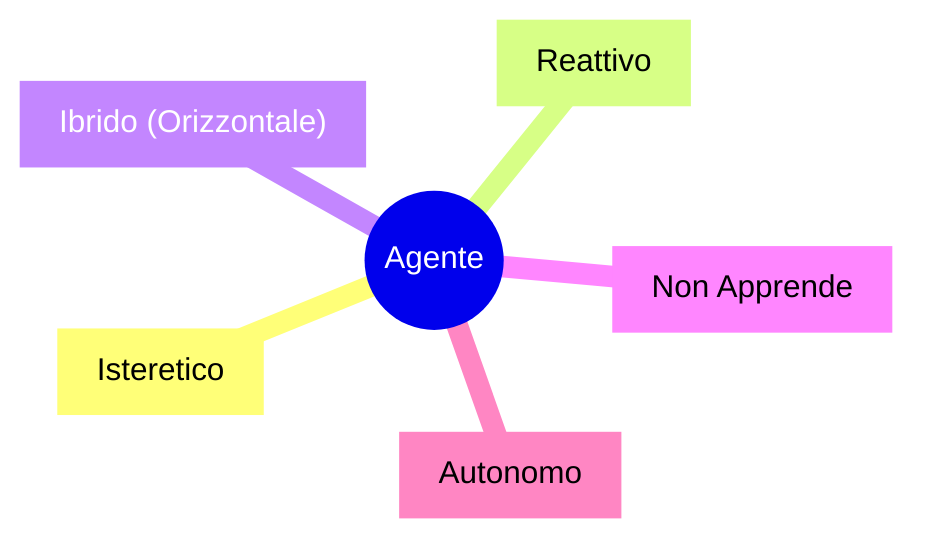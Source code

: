 mindmap
  root((Agente))
    [Isteretico]
    [Reattivo]
    ["Ibrido (Orizzontale)"]
    [Non Apprende]
    [Autonomo]